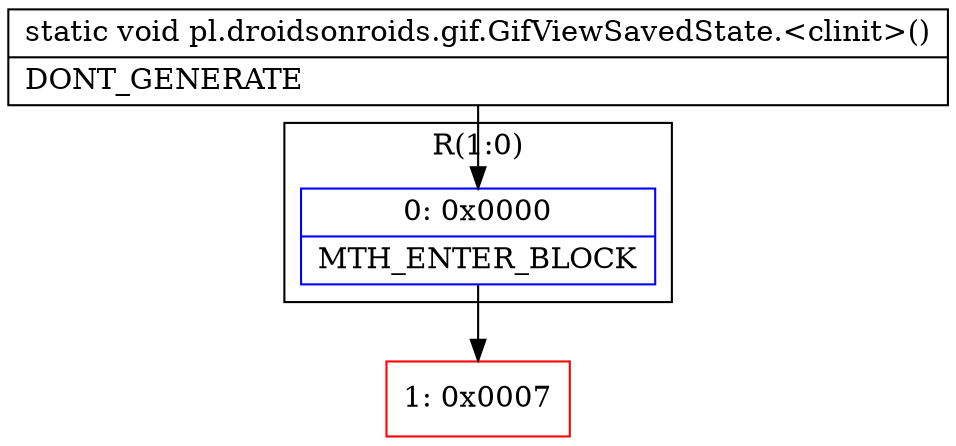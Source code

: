 digraph "CFG forpl.droidsonroids.gif.GifViewSavedState.\<clinit\>()V" {
subgraph cluster_Region_2029115844 {
label = "R(1:0)";
node [shape=record,color=blue];
Node_0 [shape=record,label="{0\:\ 0x0000|MTH_ENTER_BLOCK\l}"];
}
Node_1 [shape=record,color=red,label="{1\:\ 0x0007}"];
MethodNode[shape=record,label="{static void pl.droidsonroids.gif.GifViewSavedState.\<clinit\>()  | DONT_GENERATE\l}"];
MethodNode -> Node_0;
Node_0 -> Node_1;
}

